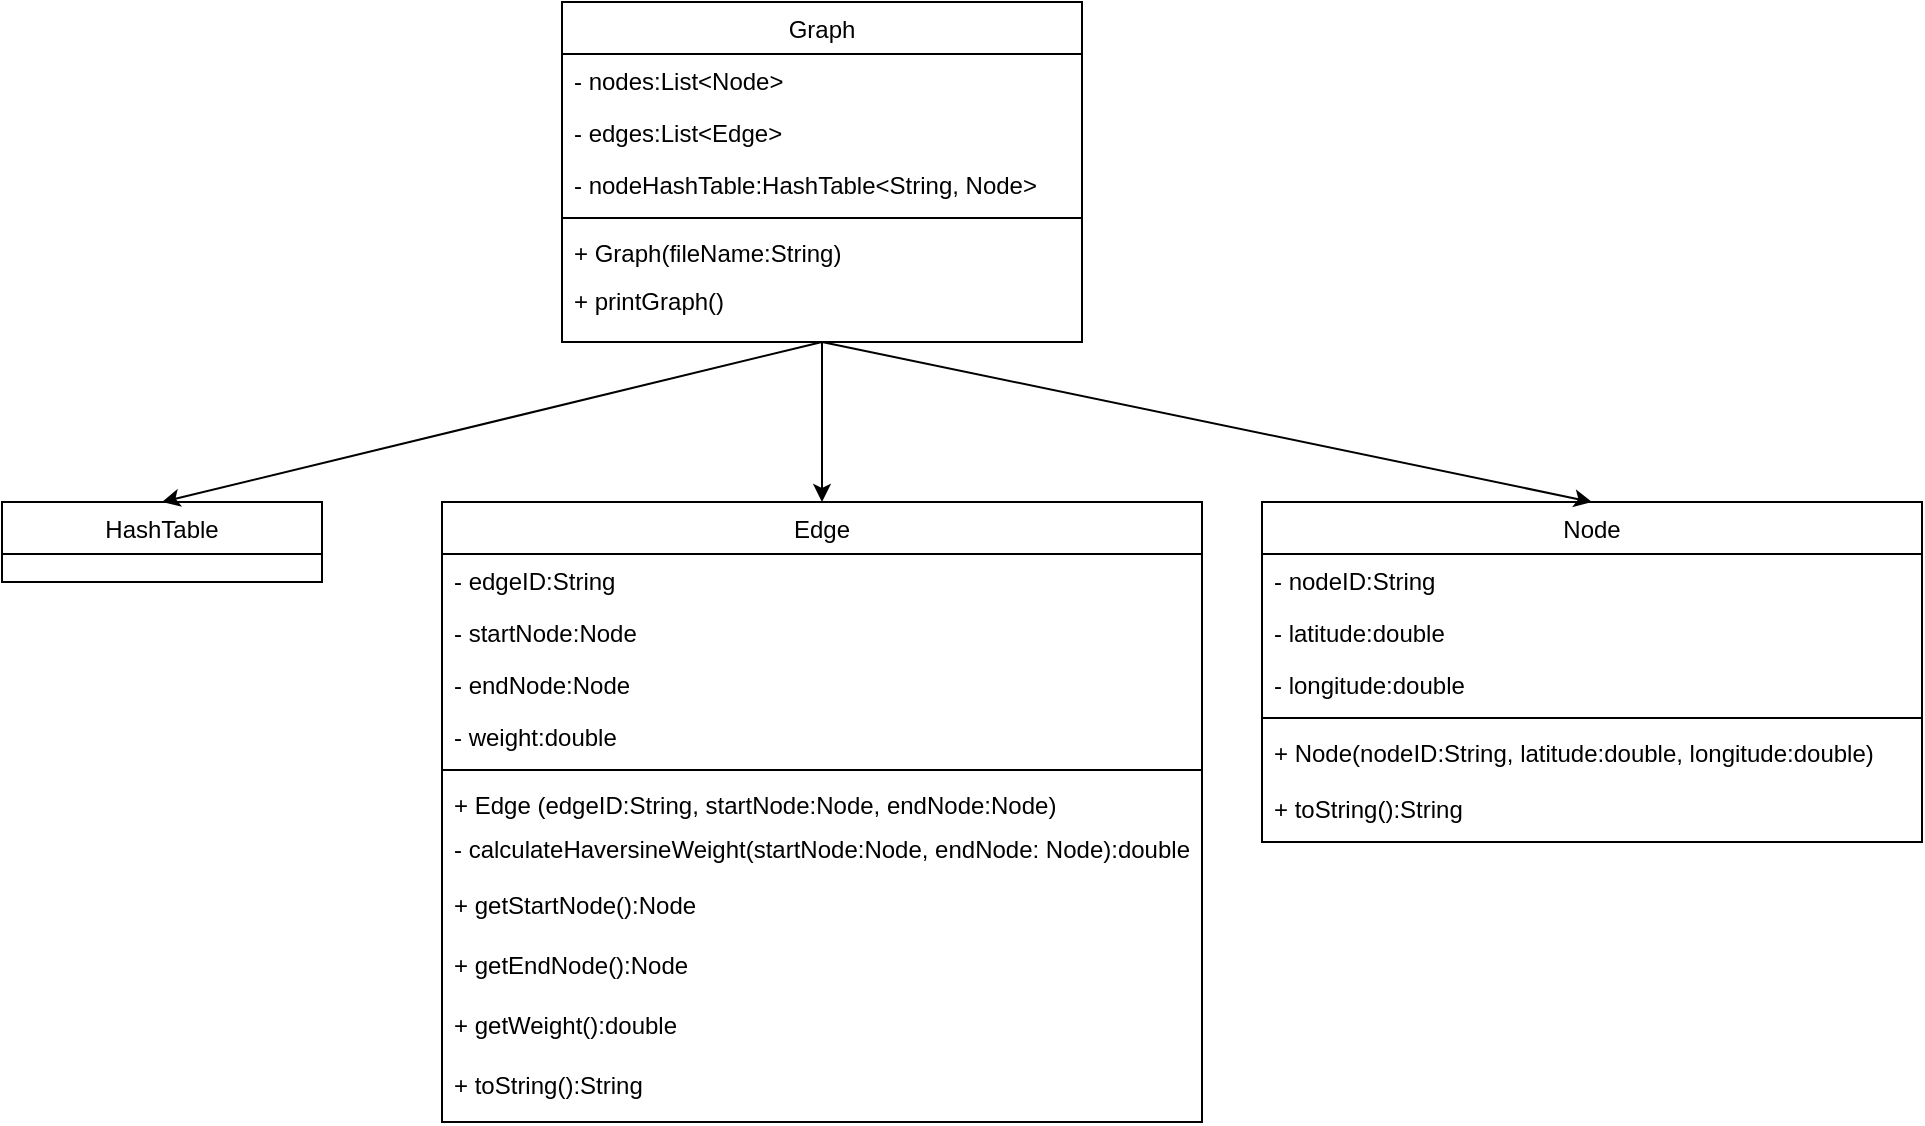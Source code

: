 <mxfile version="22.1.5" type="device" pages="2">
  <diagram id="C5RBs43oDa-KdzZeNtuy" name="Page-1">
    <mxGraphModel dx="1967" dy="769" grid="1" gridSize="10" guides="1" tooltips="1" connect="1" arrows="1" fold="1" page="1" pageScale="1" pageWidth="827" pageHeight="1169" math="0" shadow="0">
      <root>
        <mxCell id="WIyWlLk6GJQsqaUBKTNV-0" />
        <mxCell id="WIyWlLk6GJQsqaUBKTNV-1" parent="WIyWlLk6GJQsqaUBKTNV-0" />
        <mxCell id="zkfFHV4jXpPFQw0GAbJ--6" value="Graph&#xa;" style="swimlane;fontStyle=0;align=center;verticalAlign=top;childLayout=stackLayout;horizontal=1;startSize=26;horizontalStack=0;resizeParent=1;resizeLast=0;collapsible=1;marginBottom=0;rounded=0;shadow=0;strokeWidth=1;" parent="WIyWlLk6GJQsqaUBKTNV-1" vertex="1">
          <mxGeometry x="200" y="40" width="260" height="170" as="geometry">
            <mxRectangle x="130" y="380" width="160" height="26" as="alternateBounds" />
          </mxGeometry>
        </mxCell>
        <mxCell id="zkfFHV4jXpPFQw0GAbJ--7" value="- nodes:List&lt;Node&gt;" style="text;align=left;verticalAlign=top;spacingLeft=4;spacingRight=4;overflow=hidden;rotatable=0;points=[[0,0.5],[1,0.5]];portConstraint=eastwest;" parent="zkfFHV4jXpPFQw0GAbJ--6" vertex="1">
          <mxGeometry y="26" width="260" height="26" as="geometry" />
        </mxCell>
        <mxCell id="zkfFHV4jXpPFQw0GAbJ--8" value="- edges:List&lt;Edge&gt;" style="text;align=left;verticalAlign=top;spacingLeft=4;spacingRight=4;overflow=hidden;rotatable=0;points=[[0,0.5],[1,0.5]];portConstraint=eastwest;rounded=0;shadow=0;html=0;" parent="zkfFHV4jXpPFQw0GAbJ--6" vertex="1">
          <mxGeometry y="52" width="260" height="26" as="geometry" />
        </mxCell>
        <mxCell id="ct-98_chPZgY0mrLuc1i-1" value="- nodeHashTable:HashTable&lt;String, Node&gt;" style="text;align=left;verticalAlign=top;spacingLeft=4;spacingRight=4;overflow=hidden;rotatable=0;points=[[0,0.5],[1,0.5]];portConstraint=eastwest;rounded=0;shadow=0;html=0;" parent="zkfFHV4jXpPFQw0GAbJ--6" vertex="1">
          <mxGeometry y="78" width="260" height="26" as="geometry" />
        </mxCell>
        <mxCell id="zkfFHV4jXpPFQw0GAbJ--9" value="" style="line;html=1;strokeWidth=1;align=left;verticalAlign=middle;spacingTop=-1;spacingLeft=3;spacingRight=3;rotatable=0;labelPosition=right;points=[];portConstraint=eastwest;" parent="zkfFHV4jXpPFQw0GAbJ--6" vertex="1">
          <mxGeometry y="104" width="260" height="8" as="geometry" />
        </mxCell>
        <mxCell id="5db5nDUhFpWXoPsnriO8-1" value="+ Graph(fileName:String)&#xa;&#xa;" style="text;align=left;verticalAlign=top;spacingLeft=4;spacingRight=4;overflow=hidden;rotatable=0;points=[[0,0.5],[1,0.5]];portConstraint=eastwest;" parent="zkfFHV4jXpPFQw0GAbJ--6" vertex="1">
          <mxGeometry y="112" width="260" height="24" as="geometry" />
        </mxCell>
        <mxCell id="ct-98_chPZgY0mrLuc1i-0" value="+ printGraph()&#xa;&#xa;" style="text;align=left;verticalAlign=top;spacingLeft=4;spacingRight=4;overflow=hidden;rotatable=0;points=[[0,0.5],[1,0.5]];portConstraint=eastwest;" parent="zkfFHV4jXpPFQw0GAbJ--6" vertex="1">
          <mxGeometry y="136" width="260" height="24" as="geometry" />
        </mxCell>
        <mxCell id="JjaNmydk5_y6Mj-w14x4-1" value="Node" style="swimlane;fontStyle=0;align=center;verticalAlign=top;childLayout=stackLayout;horizontal=1;startSize=26;horizontalStack=0;resizeParent=1;resizeLast=0;collapsible=1;marginBottom=0;rounded=0;shadow=0;strokeWidth=1;" vertex="1" parent="WIyWlLk6GJQsqaUBKTNV-1">
          <mxGeometry x="550" y="290" width="330" height="170" as="geometry">
            <mxRectangle x="440" y="70" width="160" height="26" as="alternateBounds" />
          </mxGeometry>
        </mxCell>
        <mxCell id="JjaNmydk5_y6Mj-w14x4-2" value="- nodeID:String" style="text;align=left;verticalAlign=top;spacingLeft=4;spacingRight=4;overflow=hidden;rotatable=0;points=[[0,0.5],[1,0.5]];portConstraint=eastwest;" vertex="1" parent="JjaNmydk5_y6Mj-w14x4-1">
          <mxGeometry y="26" width="330" height="26" as="geometry" />
        </mxCell>
        <mxCell id="JjaNmydk5_y6Mj-w14x4-3" value="- latitude:double" style="text;align=left;verticalAlign=top;spacingLeft=4;spacingRight=4;overflow=hidden;rotatable=0;points=[[0,0.5],[1,0.5]];portConstraint=eastwest;rounded=0;shadow=0;html=0;" vertex="1" parent="JjaNmydk5_y6Mj-w14x4-1">
          <mxGeometry y="52" width="330" height="26" as="geometry" />
        </mxCell>
        <mxCell id="JjaNmydk5_y6Mj-w14x4-4" value="- longitude:double" style="text;align=left;verticalAlign=top;spacingLeft=4;spacingRight=4;overflow=hidden;rotatable=0;points=[[0,0.5],[1,0.5]];portConstraint=eastwest;rounded=0;shadow=0;html=0;" vertex="1" parent="JjaNmydk5_y6Mj-w14x4-1">
          <mxGeometry y="78" width="330" height="26" as="geometry" />
        </mxCell>
        <mxCell id="JjaNmydk5_y6Mj-w14x4-5" value="" style="line;html=1;strokeWidth=1;align=left;verticalAlign=middle;spacingTop=-1;spacingLeft=3;spacingRight=3;rotatable=0;labelPosition=right;points=[];portConstraint=eastwest;" vertex="1" parent="JjaNmydk5_y6Mj-w14x4-1">
          <mxGeometry y="104" width="330" height="8" as="geometry" />
        </mxCell>
        <mxCell id="JjaNmydk5_y6Mj-w14x4-16" value="+ Node(nodeID:String, latitude:double, longitude:double)" style="text;align=left;verticalAlign=top;spacingLeft=4;spacingRight=4;overflow=hidden;rotatable=0;points=[[0,0.5],[1,0.5]];portConstraint=eastwest;" vertex="1" parent="JjaNmydk5_y6Mj-w14x4-1">
          <mxGeometry y="112" width="330" height="28" as="geometry" />
        </mxCell>
        <mxCell id="JjaNmydk5_y6Mj-w14x4-6" value="+ toString():String" style="text;align=left;verticalAlign=top;spacingLeft=4;spacingRight=4;overflow=hidden;rotatable=0;points=[[0,0.5],[1,0.5]];portConstraint=eastwest;" vertex="1" parent="JjaNmydk5_y6Mj-w14x4-1">
          <mxGeometry y="140" width="330" height="30" as="geometry" />
        </mxCell>
        <mxCell id="JjaNmydk5_y6Mj-w14x4-9" value="Edge" style="swimlane;fontStyle=0;align=center;verticalAlign=top;childLayout=stackLayout;horizontal=1;startSize=26;horizontalStack=0;resizeParent=1;resizeLast=0;collapsible=1;marginBottom=0;rounded=0;shadow=0;strokeWidth=1;" vertex="1" parent="WIyWlLk6GJQsqaUBKTNV-1">
          <mxGeometry x="140" y="290" width="380" height="310" as="geometry">
            <mxRectangle x="430" y="330" width="160" height="26" as="alternateBounds" />
          </mxGeometry>
        </mxCell>
        <mxCell id="JjaNmydk5_y6Mj-w14x4-10" value="- edgeID:String" style="text;align=left;verticalAlign=top;spacingLeft=4;spacingRight=4;overflow=hidden;rotatable=0;points=[[0,0.5],[1,0.5]];portConstraint=eastwest;" vertex="1" parent="JjaNmydk5_y6Mj-w14x4-9">
          <mxGeometry y="26" width="380" height="26" as="geometry" />
        </mxCell>
        <mxCell id="JjaNmydk5_y6Mj-w14x4-11" value="- startNode:Node" style="text;align=left;verticalAlign=top;spacingLeft=4;spacingRight=4;overflow=hidden;rotatable=0;points=[[0,0.5],[1,0.5]];portConstraint=eastwest;rounded=0;shadow=0;html=0;" vertex="1" parent="JjaNmydk5_y6Mj-w14x4-9">
          <mxGeometry y="52" width="380" height="26" as="geometry" />
        </mxCell>
        <mxCell id="JjaNmydk5_y6Mj-w14x4-12" value="- endNode:Node" style="text;align=left;verticalAlign=top;spacingLeft=4;spacingRight=4;overflow=hidden;rotatable=0;points=[[0,0.5],[1,0.5]];portConstraint=eastwest;rounded=0;shadow=0;html=0;" vertex="1" parent="JjaNmydk5_y6Mj-w14x4-9">
          <mxGeometry y="78" width="380" height="26" as="geometry" />
        </mxCell>
        <mxCell id="JjaNmydk5_y6Mj-w14x4-15" value="- weight:double" style="text;align=left;verticalAlign=top;spacingLeft=4;spacingRight=4;overflow=hidden;rotatable=0;points=[[0,0.5],[1,0.5]];portConstraint=eastwest;rounded=0;shadow=0;html=0;" vertex="1" parent="JjaNmydk5_y6Mj-w14x4-9">
          <mxGeometry y="104" width="380" height="26" as="geometry" />
        </mxCell>
        <mxCell id="JjaNmydk5_y6Mj-w14x4-13" value="" style="line;html=1;strokeWidth=1;align=left;verticalAlign=middle;spacingTop=-1;spacingLeft=3;spacingRight=3;rotatable=0;labelPosition=right;points=[];portConstraint=eastwest;" vertex="1" parent="JjaNmydk5_y6Mj-w14x4-9">
          <mxGeometry y="130" width="380" height="8" as="geometry" />
        </mxCell>
        <mxCell id="JjaNmydk5_y6Mj-w14x4-14" value="+ Edge (edgeID:String, startNode:Node, endNode:Node)" style="text;align=left;verticalAlign=top;spacingLeft=4;spacingRight=4;overflow=hidden;rotatable=0;points=[[0,0.5],[1,0.5]];portConstraint=eastwest;" vertex="1" parent="JjaNmydk5_y6Mj-w14x4-9">
          <mxGeometry y="138" width="380" height="22" as="geometry" />
        </mxCell>
        <mxCell id="JjaNmydk5_y6Mj-w14x4-19" value="- calculateHaversineWeight(startNode:Node, endNode: Node):double&#xa;" style="text;align=left;verticalAlign=top;spacingLeft=4;spacingRight=4;overflow=hidden;rotatable=0;points=[[0,0.5],[1,0.5]];portConstraint=eastwest;" vertex="1" parent="JjaNmydk5_y6Mj-w14x4-9">
          <mxGeometry y="160" width="380" height="28" as="geometry" />
        </mxCell>
        <mxCell id="JjaNmydk5_y6Mj-w14x4-17" value="+ getStartNode():Node" style="text;align=left;verticalAlign=top;spacingLeft=4;spacingRight=4;overflow=hidden;rotatable=0;points=[[0,0.5],[1,0.5]];portConstraint=eastwest;" vertex="1" parent="JjaNmydk5_y6Mj-w14x4-9">
          <mxGeometry y="188" width="380" height="30" as="geometry" />
        </mxCell>
        <mxCell id="JjaNmydk5_y6Mj-w14x4-21" value="+ getEndNode():Node" style="text;align=left;verticalAlign=top;spacingLeft=4;spacingRight=4;overflow=hidden;rotatable=0;points=[[0,0.5],[1,0.5]];portConstraint=eastwest;" vertex="1" parent="JjaNmydk5_y6Mj-w14x4-9">
          <mxGeometry y="218" width="380" height="30" as="geometry" />
        </mxCell>
        <mxCell id="JjaNmydk5_y6Mj-w14x4-22" value="+ getWeight():double&#xa;" style="text;align=left;verticalAlign=top;spacingLeft=4;spacingRight=4;overflow=hidden;rotatable=0;points=[[0,0.5],[1,0.5]];portConstraint=eastwest;" vertex="1" parent="JjaNmydk5_y6Mj-w14x4-9">
          <mxGeometry y="248" width="380" height="30" as="geometry" />
        </mxCell>
        <mxCell id="JjaNmydk5_y6Mj-w14x4-20" value="+ toString():String" style="text;align=left;verticalAlign=top;spacingLeft=4;spacingRight=4;overflow=hidden;rotatable=0;points=[[0,0.5],[1,0.5]];portConstraint=eastwest;" vertex="1" parent="JjaNmydk5_y6Mj-w14x4-9">
          <mxGeometry y="278" width="380" height="30" as="geometry" />
        </mxCell>
        <mxCell id="JjaNmydk5_y6Mj-w14x4-23" value="HashTable&#xa;" style="swimlane;fontStyle=0;align=center;verticalAlign=top;childLayout=stackLayout;horizontal=1;startSize=26;horizontalStack=0;resizeParent=1;resizeLast=0;collapsible=1;marginBottom=0;rounded=0;shadow=0;strokeWidth=1;" vertex="1" parent="WIyWlLk6GJQsqaUBKTNV-1">
          <mxGeometry x="-80" y="290" width="160" height="40" as="geometry">
            <mxRectangle x="130" y="380" width="160" height="26" as="alternateBounds" />
          </mxGeometry>
        </mxCell>
        <mxCell id="JjaNmydk5_y6Mj-w14x4-32" value="" style="endArrow=classic;html=1;rounded=0;exitX=0.5;exitY=1;exitDx=0;exitDy=0;entryX=0.5;entryY=0;entryDx=0;entryDy=0;" edge="1" parent="WIyWlLk6GJQsqaUBKTNV-1" source="zkfFHV4jXpPFQw0GAbJ--6" target="JjaNmydk5_y6Mj-w14x4-23">
          <mxGeometry width="50" height="50" relative="1" as="geometry">
            <mxPoint x="410" y="360" as="sourcePoint" />
            <mxPoint x="460" y="310" as="targetPoint" />
          </mxGeometry>
        </mxCell>
        <mxCell id="JjaNmydk5_y6Mj-w14x4-33" value="" style="endArrow=classic;html=1;rounded=0;entryX=0.5;entryY=0;entryDx=0;entryDy=0;" edge="1" parent="WIyWlLk6GJQsqaUBKTNV-1" target="JjaNmydk5_y6Mj-w14x4-9">
          <mxGeometry width="50" height="50" relative="1" as="geometry">
            <mxPoint x="330" y="210" as="sourcePoint" />
            <mxPoint x="235" y="290" as="targetPoint" />
          </mxGeometry>
        </mxCell>
        <mxCell id="JjaNmydk5_y6Mj-w14x4-34" value="" style="endArrow=classic;html=1;rounded=0;entryX=0.5;entryY=0;entryDx=0;entryDy=0;exitX=0.5;exitY=1;exitDx=0;exitDy=0;" edge="1" parent="WIyWlLk6GJQsqaUBKTNV-1" source="zkfFHV4jXpPFQw0GAbJ--6" target="JjaNmydk5_y6Mj-w14x4-1">
          <mxGeometry width="50" height="50" relative="1" as="geometry">
            <mxPoint x="340" y="220" as="sourcePoint" />
            <mxPoint x="340" y="300" as="targetPoint" />
          </mxGeometry>
        </mxCell>
      </root>
    </mxGraphModel>
  </diagram>
  <diagram id="6VIC8-z8O1LxxcbsHifc" name="Page-2">
    <mxGraphModel dx="1026" dy="692" grid="1" gridSize="10" guides="1" tooltips="1" connect="1" arrows="1" fold="1" page="1" pageScale="1" pageWidth="850" pageHeight="1100" math="0" shadow="0">
      <root>
        <mxCell id="0" />
        <mxCell id="1" parent="0" />
      </root>
    </mxGraphModel>
  </diagram>
</mxfile>
